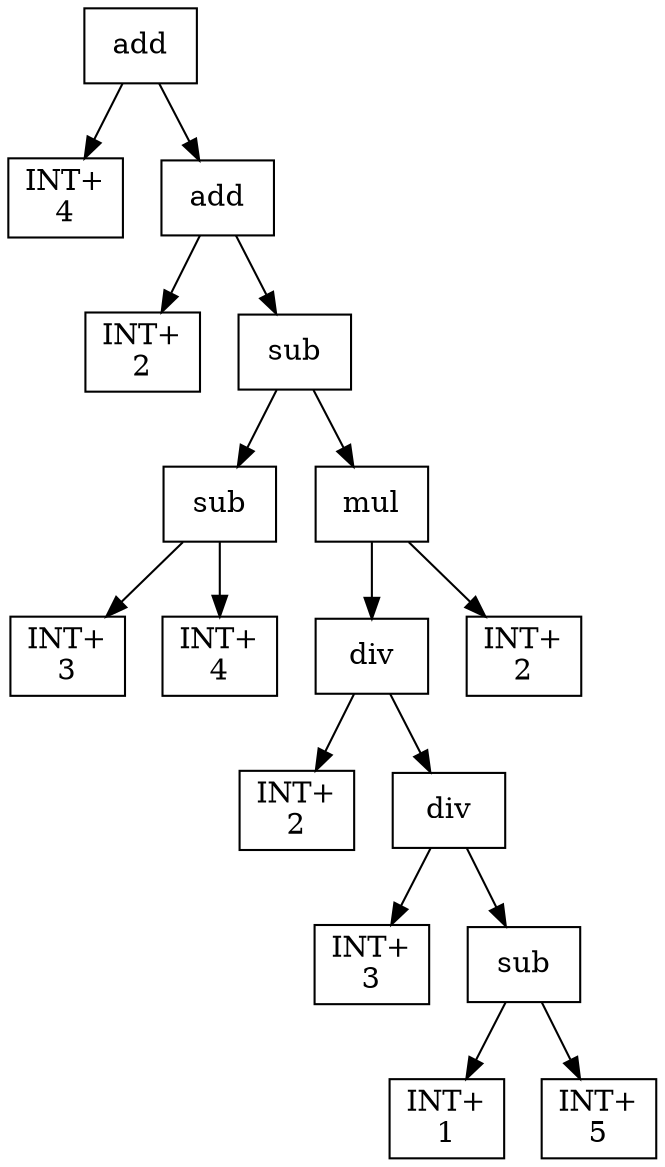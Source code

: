 digraph expr {
  node [shape=box];
  n1 [label="add"];
  n2 [label="INT+\n4"];
  n3 [label="add"];
  n4 [label="INT+\n2"];
  n5 [label="sub"];
  n6 [label="sub"];
  n7 [label="INT+\n3"];
  n8 [label="INT+\n4"];
  n6 -> n7;
  n6 -> n8;
  n9 [label="mul"];
  n10 [label="div"];
  n11 [label="INT+\n2"];
  n12 [label="div"];
  n13 [label="INT+\n3"];
  n14 [label="sub"];
  n15 [label="INT+\n1"];
  n16 [label="INT+\n5"];
  n14 -> n15;
  n14 -> n16;
  n12 -> n13;
  n12 -> n14;
  n10 -> n11;
  n10 -> n12;
  n17 [label="INT+\n2"];
  n9 -> n10;
  n9 -> n17;
  n5 -> n6;
  n5 -> n9;
  n3 -> n4;
  n3 -> n5;
  n1 -> n2;
  n1 -> n3;
}